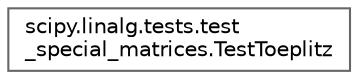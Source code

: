 digraph "Graphical Class Hierarchy"
{
 // LATEX_PDF_SIZE
  bgcolor="transparent";
  edge [fontname=Helvetica,fontsize=10,labelfontname=Helvetica,labelfontsize=10];
  node [fontname=Helvetica,fontsize=10,shape=box,height=0.2,width=0.4];
  rankdir="LR";
  Node0 [id="Node000000",label="scipy.linalg.tests.test\l_special_matrices.TestToeplitz",height=0.2,width=0.4,color="grey40", fillcolor="white", style="filled",URL="$dd/dde/classscipy_1_1linalg_1_1tests_1_1test__special__matrices_1_1TestToeplitz.html",tooltip=" "];
}
